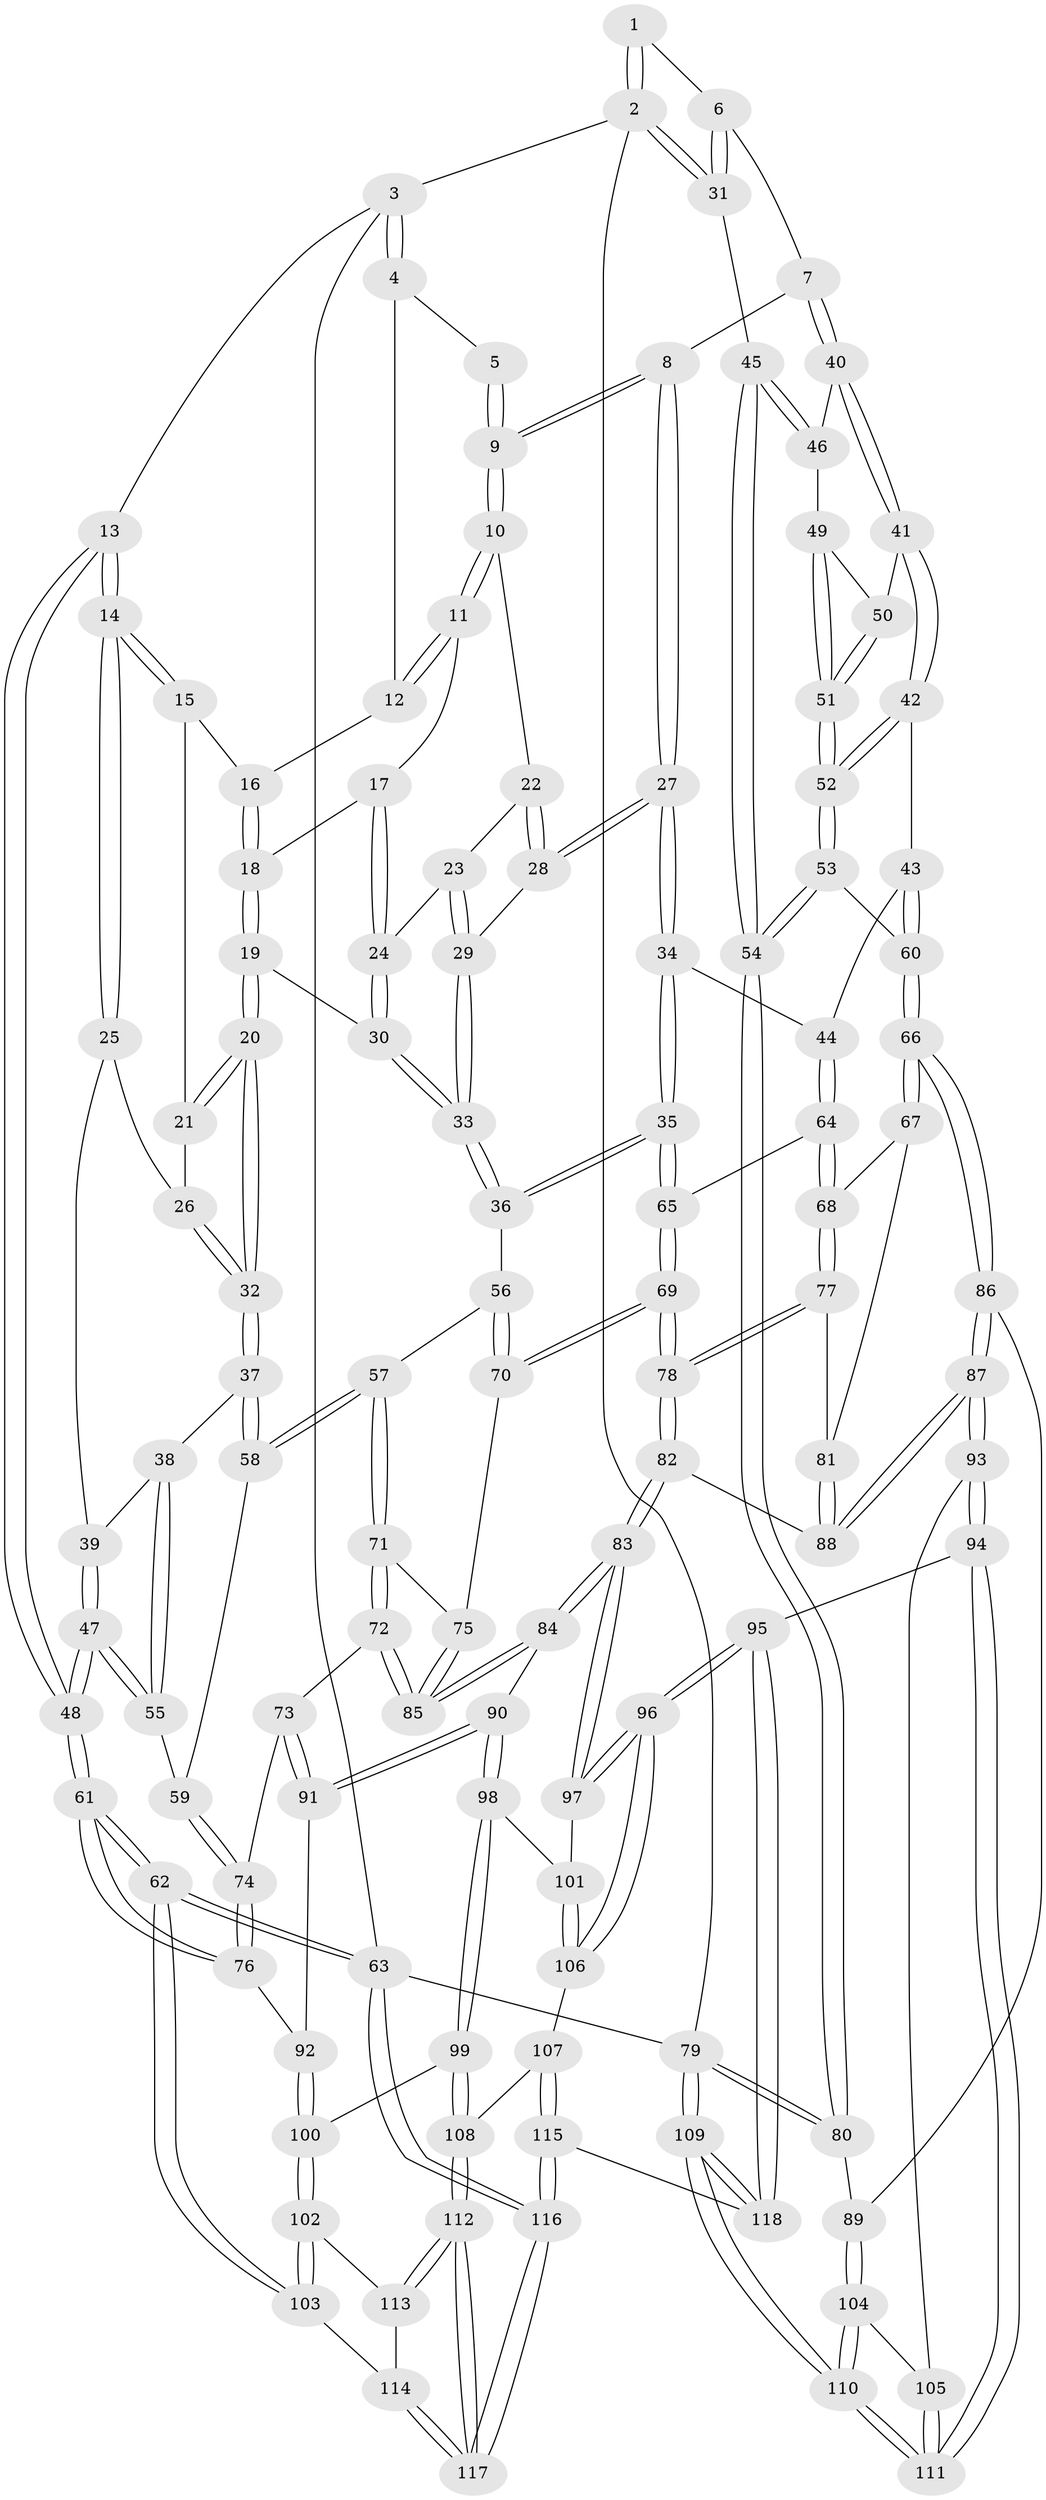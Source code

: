 // Generated by graph-tools (version 1.1) at 2025/27/03/09/25 03:27:08]
// undirected, 118 vertices, 292 edges
graph export_dot {
graph [start="1"]
  node [color=gray90,style=filled];
  1 [pos="+0.6905213810123361+0"];
  2 [pos="+1+0"];
  3 [pos="+0+0"];
  4 [pos="+0.43342013179658245+0"];
  5 [pos="+0.5659317663859258+0"];
  6 [pos="+0.8453593361396103+0.12312980555327435"];
  7 [pos="+0.7270129382341057+0.1844006779381802"];
  8 [pos="+0.678809808407995+0.17081698415889224"];
  9 [pos="+0.6640512609435644+0.1530369971449302"];
  10 [pos="+0.5275548824574195+0.16951400553398932"];
  11 [pos="+0.439594900423891+0.09122920119256091"];
  12 [pos="+0.4167350943491669+0"];
  13 [pos="+0+0"];
  14 [pos="+0+0"];
  15 [pos="+0.24665683698817056+0.120044945494789"];
  16 [pos="+0.3080773202284131+0.08256571018044324"];
  17 [pos="+0.4153388970411862+0.150118395281857"];
  18 [pos="+0.3525432025803081+0.18247157437090167"];
  19 [pos="+0.3329960587008225+0.22232066221136038"];
  20 [pos="+0.2508378404662049+0.25093576051580974"];
  21 [pos="+0.24150846443780366+0.15939990570031637"];
  22 [pos="+0.5175724582811967+0.18109969090079225"];
  23 [pos="+0.5143925821462136+0.18388301586204492"];
  24 [pos="+0.4492961136582073+0.21334412839785585"];
  25 [pos="+0+0.054906349157632046"];
  26 [pos="+0.07940793305096398+0.14385035594560078"];
  27 [pos="+0.6006638348947277+0.29107066303937257"];
  28 [pos="+0.5367761036429511+0.26785276261068797"];
  29 [pos="+0.5026383446578748+0.26248588734411976"];
  30 [pos="+0.43109142999030137+0.2794211878796021"];
  31 [pos="+1+0.098150796809598"];
  32 [pos="+0.23251171935403925+0.2762684323783099"];
  33 [pos="+0.43212624005173506+0.28169655129245846"];
  34 [pos="+0.5845973732698025+0.3859260732357676"];
  35 [pos="+0.4626047531077347+0.4085114325052017"];
  36 [pos="+0.4298613257071799+0.38359764181016287"];
  37 [pos="+0.22196996160734977+0.32238138190103366"];
  38 [pos="+0.08544091806617854+0.288970004435099"];
  39 [pos="+0.06670509377060217+0.27473573060649464"];
  40 [pos="+0.7384506388003585+0.20808608709514573"];
  41 [pos="+0.7293967687849868+0.3640289210058008"];
  42 [pos="+0.7071222508697889+0.3932729389148729"];
  43 [pos="+0.6974316903211351+0.4026689808407697"];
  44 [pos="+0.6108464551345099+0.40666967266879744"];
  45 [pos="+1+0.33136599852606663"];
  46 [pos="+0.8031180149332275+0.266832052689545"];
  47 [pos="+0+0.5263992064273822"];
  48 [pos="+0+0.5321131407920344"];
  49 [pos="+0.8107097109946444+0.3057876425938822"];
  50 [pos="+0.7724280071870866+0.36468405897807915"];
  51 [pos="+0.8617455576178217+0.39946181200599706"];
  52 [pos="+0.9070267898545903+0.4385476767318747"];
  53 [pos="+0.917688497796708+0.44635236512142257"];
  54 [pos="+1+0.4125375471482414"];
  55 [pos="+0.03259757252932011+0.4510642116669306"];
  56 [pos="+0.2781693694094395+0.395845032334643"];
  57 [pos="+0.24604932068028101+0.3961404881688139"];
  58 [pos="+0.23570872584813557+0.38752987643941866"];
  59 [pos="+0.12124265948629342+0.43610396883460145"];
  60 [pos="+0.7953741376568423+0.5366294845881681"];
  61 [pos="+0+0.6375288436198271"];
  62 [pos="+0+0.7223284983490588"];
  63 [pos="+0+1"];
  64 [pos="+0.6215401062401983+0.509473781287213"];
  65 [pos="+0.45760957004724684+0.4988279570446782"];
  66 [pos="+0.7586081560799081+0.6067943111471336"];
  67 [pos="+0.6340736506124637+0.5360525198862248"];
  68 [pos="+0.6242043000547342+0.5210613782611997"];
  69 [pos="+0.44879697973573257+0.55515775443217"];
  70 [pos="+0.4118419689647505+0.5506700395151193"];
  71 [pos="+0.26193409783400273+0.5356869466531655"];
  72 [pos="+0.2525207981598664+0.557587265765688"];
  73 [pos="+0.21196959687589179+0.5797262915935514"];
  74 [pos="+0.16022965454850135+0.5964797919509065"];
  75 [pos="+0.3792928294024069+0.5504857976801655"];
  76 [pos="+0.07896594094164963+0.65161753278977"];
  77 [pos="+0.4699728004740579+0.5623164267229327"];
  78 [pos="+0.4511491482440364+0.5602560897668678"];
  79 [pos="+1+1"];
  80 [pos="+1+0.6042539560937052"];
  81 [pos="+0.5730196769231628+0.6069069815713184"];
  82 [pos="+0.4392319168400153+0.6534155464268959"];
  83 [pos="+0.4183096648130556+0.7114237744190339"];
  84 [pos="+0.31695412571182435+0.679211309478205"];
  85 [pos="+0.308452472114398+0.6593601639269439"];
  86 [pos="+0.7625666223552149+0.6604433679098366"];
  87 [pos="+0.6349932586229123+0.7211110205177862"];
  88 [pos="+0.5797488152108791+0.6456191984482338"];
  89 [pos="+0.7667199035955086+0.6642216369330481"];
  90 [pos="+0.2587145792672463+0.7144128477783284"];
  91 [pos="+0.22882996283984064+0.6992061267531632"];
  92 [pos="+0.11426157672013461+0.6809242282081372"];
  93 [pos="+0.5960958769074416+0.769873019139513"];
  94 [pos="+0.5131589292595984+0.8448921593912141"];
  95 [pos="+0.5008956560207958+0.8485196582347563"];
  96 [pos="+0.4667085243902877+0.8231892764814298"];
  97 [pos="+0.44510926667989076+0.7792681624647748"];
  98 [pos="+0.24536271167399015+0.7627000130144658"];
  99 [pos="+0.21182378130807766+0.8041945572278061"];
  100 [pos="+0.17498187102817125+0.7998315255457864"];
  101 [pos="+0.26846944788939847+0.7725338014916016"];
  102 [pos="+0.13311818408976914+0.832472513323897"];
  103 [pos="+0+0.8235507074651973"];
  104 [pos="+0.8063164721378021+0.737272240889808"];
  105 [pos="+0.7145013589393756+0.8296974309775066"];
  106 [pos="+0.3564191347376603+0.8514204460700195"];
  107 [pos="+0.2866579612986195+0.8809405416687385"];
  108 [pos="+0.24715281745809067+0.8606659684338733"];
  109 [pos="+1+1"];
  110 [pos="+1+1"];
  111 [pos="+0.7170300338360923+0.9336499964611504"];
  112 [pos="+0.1607782233855465+0.929873791425794"];
  113 [pos="+0.144961198922755+0.898333066097408"];
  114 [pos="+0.03627209875644353+0.8943307542717721"];
  115 [pos="+0.2530713040801701+1"];
  116 [pos="+0.1715869701570755+1"];
  117 [pos="+0.14269460922324692+1"];
  118 [pos="+0.4497505706642731+1"];
  1 -- 2;
  1 -- 2;
  1 -- 6;
  2 -- 3;
  2 -- 31;
  2 -- 31;
  2 -- 79;
  3 -- 4;
  3 -- 4;
  3 -- 13;
  3 -- 63;
  4 -- 5;
  4 -- 12;
  5 -- 9;
  5 -- 9;
  6 -- 7;
  6 -- 31;
  6 -- 31;
  7 -- 8;
  7 -- 40;
  7 -- 40;
  8 -- 9;
  8 -- 9;
  8 -- 27;
  8 -- 27;
  9 -- 10;
  9 -- 10;
  10 -- 11;
  10 -- 11;
  10 -- 22;
  11 -- 12;
  11 -- 12;
  11 -- 17;
  12 -- 16;
  13 -- 14;
  13 -- 14;
  13 -- 48;
  13 -- 48;
  14 -- 15;
  14 -- 15;
  14 -- 25;
  14 -- 25;
  15 -- 16;
  15 -- 21;
  16 -- 18;
  16 -- 18;
  17 -- 18;
  17 -- 24;
  17 -- 24;
  18 -- 19;
  18 -- 19;
  19 -- 20;
  19 -- 20;
  19 -- 30;
  20 -- 21;
  20 -- 21;
  20 -- 32;
  20 -- 32;
  21 -- 26;
  22 -- 23;
  22 -- 28;
  22 -- 28;
  23 -- 24;
  23 -- 29;
  23 -- 29;
  24 -- 30;
  24 -- 30;
  25 -- 26;
  25 -- 39;
  26 -- 32;
  26 -- 32;
  27 -- 28;
  27 -- 28;
  27 -- 34;
  27 -- 34;
  28 -- 29;
  29 -- 33;
  29 -- 33;
  30 -- 33;
  30 -- 33;
  31 -- 45;
  32 -- 37;
  32 -- 37;
  33 -- 36;
  33 -- 36;
  34 -- 35;
  34 -- 35;
  34 -- 44;
  35 -- 36;
  35 -- 36;
  35 -- 65;
  35 -- 65;
  36 -- 56;
  37 -- 38;
  37 -- 58;
  37 -- 58;
  38 -- 39;
  38 -- 55;
  38 -- 55;
  39 -- 47;
  39 -- 47;
  40 -- 41;
  40 -- 41;
  40 -- 46;
  41 -- 42;
  41 -- 42;
  41 -- 50;
  42 -- 43;
  42 -- 52;
  42 -- 52;
  43 -- 44;
  43 -- 60;
  43 -- 60;
  44 -- 64;
  44 -- 64;
  45 -- 46;
  45 -- 46;
  45 -- 54;
  45 -- 54;
  46 -- 49;
  47 -- 48;
  47 -- 48;
  47 -- 55;
  47 -- 55;
  48 -- 61;
  48 -- 61;
  49 -- 50;
  49 -- 51;
  49 -- 51;
  50 -- 51;
  50 -- 51;
  51 -- 52;
  51 -- 52;
  52 -- 53;
  52 -- 53;
  53 -- 54;
  53 -- 54;
  53 -- 60;
  54 -- 80;
  54 -- 80;
  55 -- 59;
  56 -- 57;
  56 -- 70;
  56 -- 70;
  57 -- 58;
  57 -- 58;
  57 -- 71;
  57 -- 71;
  58 -- 59;
  59 -- 74;
  59 -- 74;
  60 -- 66;
  60 -- 66;
  61 -- 62;
  61 -- 62;
  61 -- 76;
  61 -- 76;
  62 -- 63;
  62 -- 63;
  62 -- 103;
  62 -- 103;
  63 -- 116;
  63 -- 116;
  63 -- 79;
  64 -- 65;
  64 -- 68;
  64 -- 68;
  65 -- 69;
  65 -- 69;
  66 -- 67;
  66 -- 67;
  66 -- 86;
  66 -- 86;
  67 -- 68;
  67 -- 81;
  68 -- 77;
  68 -- 77;
  69 -- 70;
  69 -- 70;
  69 -- 78;
  69 -- 78;
  70 -- 75;
  71 -- 72;
  71 -- 72;
  71 -- 75;
  72 -- 73;
  72 -- 85;
  72 -- 85;
  73 -- 74;
  73 -- 91;
  73 -- 91;
  74 -- 76;
  74 -- 76;
  75 -- 85;
  75 -- 85;
  76 -- 92;
  77 -- 78;
  77 -- 78;
  77 -- 81;
  78 -- 82;
  78 -- 82;
  79 -- 80;
  79 -- 80;
  79 -- 109;
  79 -- 109;
  80 -- 89;
  81 -- 88;
  81 -- 88;
  82 -- 83;
  82 -- 83;
  82 -- 88;
  83 -- 84;
  83 -- 84;
  83 -- 97;
  83 -- 97;
  84 -- 85;
  84 -- 85;
  84 -- 90;
  86 -- 87;
  86 -- 87;
  86 -- 89;
  87 -- 88;
  87 -- 88;
  87 -- 93;
  87 -- 93;
  89 -- 104;
  89 -- 104;
  90 -- 91;
  90 -- 91;
  90 -- 98;
  90 -- 98;
  91 -- 92;
  92 -- 100;
  92 -- 100;
  93 -- 94;
  93 -- 94;
  93 -- 105;
  94 -- 95;
  94 -- 111;
  94 -- 111;
  95 -- 96;
  95 -- 96;
  95 -- 118;
  95 -- 118;
  96 -- 97;
  96 -- 97;
  96 -- 106;
  96 -- 106;
  97 -- 101;
  98 -- 99;
  98 -- 99;
  98 -- 101;
  99 -- 100;
  99 -- 108;
  99 -- 108;
  100 -- 102;
  100 -- 102;
  101 -- 106;
  101 -- 106;
  102 -- 103;
  102 -- 103;
  102 -- 113;
  103 -- 114;
  104 -- 105;
  104 -- 110;
  104 -- 110;
  105 -- 111;
  105 -- 111;
  106 -- 107;
  107 -- 108;
  107 -- 115;
  107 -- 115;
  108 -- 112;
  108 -- 112;
  109 -- 110;
  109 -- 110;
  109 -- 118;
  109 -- 118;
  110 -- 111;
  110 -- 111;
  112 -- 113;
  112 -- 113;
  112 -- 117;
  112 -- 117;
  113 -- 114;
  114 -- 117;
  114 -- 117;
  115 -- 116;
  115 -- 116;
  115 -- 118;
  116 -- 117;
  116 -- 117;
}

